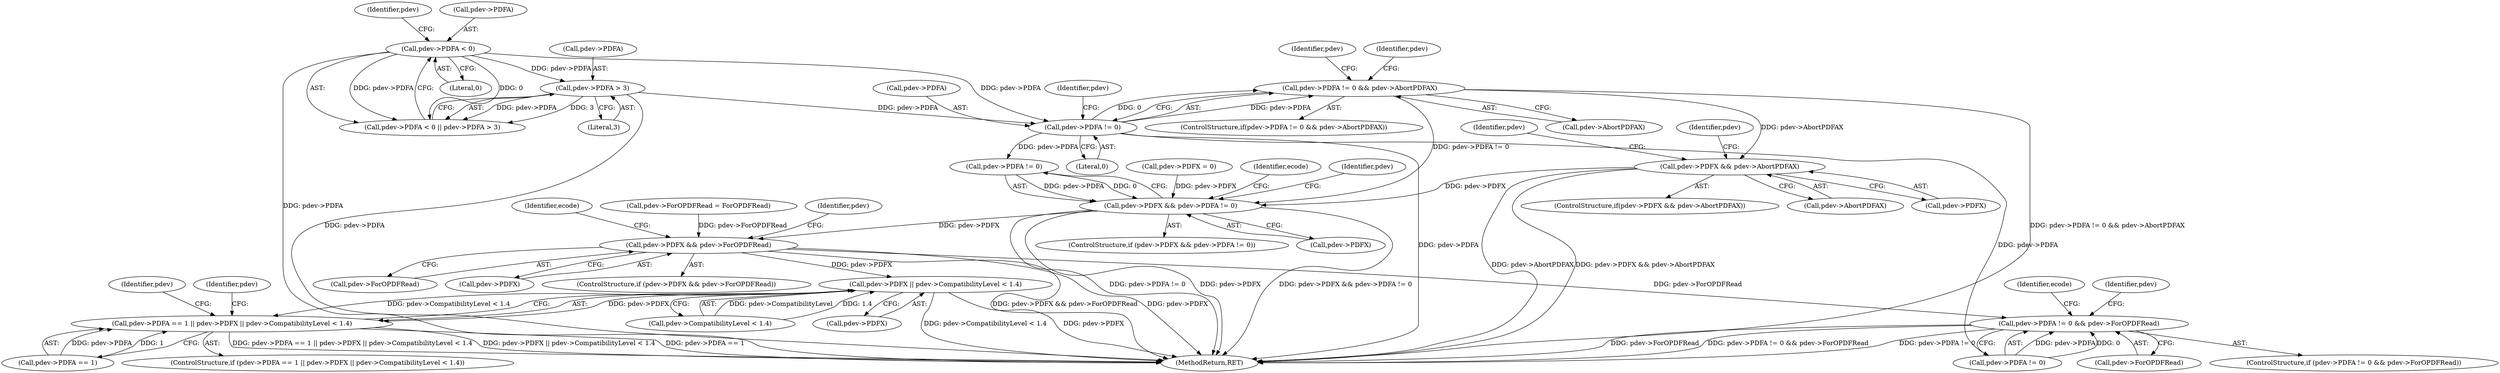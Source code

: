 digraph "0_ghostscript_c3476dde7743761a4e1d39a631716199b696b880@pointer" {
"1000732" [label="(Call,pdev->PDFA != 0 && pdev->AbortPDFAX)"];
"1000733" [label="(Call,pdev->PDFA != 0)"];
"1000711" [label="(Call,pdev->PDFA < 0)"];
"1000716" [label="(Call,pdev->PDFA > 3)"];
"1000747" [label="(Call,pdev->PDFX && pdev->AbortPDFAX)"];
"1000760" [label="(Call,pdev->PDFX && pdev->PDFA != 0)"];
"1000780" [label="(Call,pdev->PDFX && pdev->ForOPDFRead)"];
"1000798" [label="(Call,pdev->PDFA != 0 && pdev->ForOPDFRead)"];
"1000824" [label="(Call,pdev->PDFX || pdev->CompatibilityLevel < 1.4)"];
"1000818" [label="(Call,pdev->PDFA == 1 || pdev->PDFX || pdev->CompatibilityLevel < 1.4)"];
"1000761" [label="(Call,pdev->PDFX)"];
"1000797" [label="(ControlStructure,if (pdev->PDFA != 0 && pdev->ForOPDFRead))"];
"1000711" [label="(Call,pdev->PDFA < 0)"];
"1000781" [label="(Call,pdev->PDFX)"];
"1000751" [label="(Call,pdev->AbortPDFAX)"];
"1000809" [label="(Identifier,ecode)"];
"1000828" [label="(Call,pdev->CompatibilityLevel < 1.4)"];
"1000715" [label="(Literal,0)"];
"1000798" [label="(Call,pdev->PDFA != 0 && pdev->ForOPDFRead)"];
"1001549" [label="(MethodReturn,RET)"];
"1000780" [label="(Call,pdev->PDFX && pdev->ForOPDFRead)"];
"1000756" [label="(Identifier,pdev)"];
"1000743" [label="(Identifier,pdev)"];
"1000764" [label="(Call,pdev->PDFA != 0)"];
"1000784" [label="(Call,pdev->ForOPDFRead)"];
"1000716" [label="(Call,pdev->PDFA > 3)"];
"1000836" [label="(Identifier,pdev)"];
"1000759" [label="(ControlStructure,if (pdev->PDFX && pdev->PDFA != 0))"];
"1000821" [label="(Identifier,pdev)"];
"1000760" [label="(Call,pdev->PDFX && pdev->PDFA != 0)"];
"1000738" [label="(Call,pdev->AbortPDFAX)"];
"1000739" [label="(Identifier,pdev)"];
"1000746" [label="(ControlStructure,if(pdev->PDFX && pdev->AbortPDFAX))"];
"1000754" [label="(Call,pdev->PDFX = 0)"];
"1000818" [label="(Call,pdev->PDFA == 1 || pdev->PDFX || pdev->CompatibilityLevel < 1.4)"];
"1000819" [label="(Call,pdev->PDFA == 1)"];
"1000779" [label="(ControlStructure,if (pdev->PDFX && pdev->ForOPDFRead))"];
"1000804" [label="(Call,pdev->ForOPDFRead)"];
"1000825" [label="(Call,pdev->PDFX)"];
"1000824" [label="(Call,pdev->PDFX || pdev->CompatibilityLevel < 1.4)"];
"1000718" [label="(Identifier,pdev)"];
"1000789" [label="(Identifier,ecode)"];
"1000734" [label="(Call,pdev->PDFA)"];
"1000586" [label="(Call,pdev->ForOPDFRead = ForOPDFRead)"];
"1000817" [label="(ControlStructure,if (pdev->PDFA == 1 || pdev->PDFX || pdev->CompatibilityLevel < 1.4))"];
"1000801" [label="(Identifier,pdev)"];
"1000732" [label="(Call,pdev->PDFA != 0 && pdev->AbortPDFAX)"];
"1000747" [label="(Call,pdev->PDFX && pdev->AbortPDFAX)"];
"1000717" [label="(Call,pdev->PDFA)"];
"1000771" [label="(Identifier,ecode)"];
"1000749" [label="(Identifier,pdev)"];
"1000733" [label="(Call,pdev->PDFA != 0)"];
"1000799" [label="(Call,pdev->PDFA != 0)"];
"1000731" [label="(ControlStructure,if(pdev->PDFA != 0 && pdev->AbortPDFAX))"];
"1000720" [label="(Literal,3)"];
"1000782" [label="(Identifier,pdev)"];
"1000712" [label="(Call,pdev->PDFA)"];
"1000737" [label="(Literal,0)"];
"1000710" [label="(Call,pdev->PDFA < 0 || pdev->PDFA > 3)"];
"1000762" [label="(Identifier,pdev)"];
"1000846" [label="(Identifier,pdev)"];
"1000748" [label="(Call,pdev->PDFX)"];
"1000732" -> "1000731"  [label="AST: "];
"1000732" -> "1000733"  [label="CFG: "];
"1000732" -> "1000738"  [label="CFG: "];
"1000733" -> "1000732"  [label="AST: "];
"1000738" -> "1000732"  [label="AST: "];
"1000743" -> "1000732"  [label="CFG: "];
"1000749" -> "1000732"  [label="CFG: "];
"1000732" -> "1001549"  [label="DDG: pdev->PDFA != 0 && pdev->AbortPDFAX"];
"1000733" -> "1000732"  [label="DDG: pdev->PDFA"];
"1000733" -> "1000732"  [label="DDG: 0"];
"1000732" -> "1000747"  [label="DDG: pdev->AbortPDFAX"];
"1000732" -> "1000760"  [label="DDG: pdev->PDFA != 0"];
"1000733" -> "1000737"  [label="CFG: "];
"1000734" -> "1000733"  [label="AST: "];
"1000737" -> "1000733"  [label="AST: "];
"1000739" -> "1000733"  [label="CFG: "];
"1000733" -> "1001549"  [label="DDG: pdev->PDFA"];
"1000711" -> "1000733"  [label="DDG: pdev->PDFA"];
"1000716" -> "1000733"  [label="DDG: pdev->PDFA"];
"1000733" -> "1000764"  [label="DDG: pdev->PDFA"];
"1000733" -> "1000799"  [label="DDG: pdev->PDFA"];
"1000711" -> "1000710"  [label="AST: "];
"1000711" -> "1000715"  [label="CFG: "];
"1000712" -> "1000711"  [label="AST: "];
"1000715" -> "1000711"  [label="AST: "];
"1000718" -> "1000711"  [label="CFG: "];
"1000710" -> "1000711"  [label="CFG: "];
"1000711" -> "1001549"  [label="DDG: pdev->PDFA"];
"1000711" -> "1000710"  [label="DDG: pdev->PDFA"];
"1000711" -> "1000710"  [label="DDG: 0"];
"1000711" -> "1000716"  [label="DDG: pdev->PDFA"];
"1000716" -> "1000710"  [label="AST: "];
"1000716" -> "1000720"  [label="CFG: "];
"1000717" -> "1000716"  [label="AST: "];
"1000720" -> "1000716"  [label="AST: "];
"1000710" -> "1000716"  [label="CFG: "];
"1000716" -> "1001549"  [label="DDG: pdev->PDFA"];
"1000716" -> "1000710"  [label="DDG: pdev->PDFA"];
"1000716" -> "1000710"  [label="DDG: 3"];
"1000747" -> "1000746"  [label="AST: "];
"1000747" -> "1000748"  [label="CFG: "];
"1000747" -> "1000751"  [label="CFG: "];
"1000748" -> "1000747"  [label="AST: "];
"1000751" -> "1000747"  [label="AST: "];
"1000756" -> "1000747"  [label="CFG: "];
"1000762" -> "1000747"  [label="CFG: "];
"1000747" -> "1001549"  [label="DDG: pdev->AbortPDFAX"];
"1000747" -> "1001549"  [label="DDG: pdev->PDFX && pdev->AbortPDFAX"];
"1000747" -> "1000760"  [label="DDG: pdev->PDFX"];
"1000760" -> "1000759"  [label="AST: "];
"1000760" -> "1000761"  [label="CFG: "];
"1000760" -> "1000764"  [label="CFG: "];
"1000761" -> "1000760"  [label="AST: "];
"1000764" -> "1000760"  [label="AST: "];
"1000771" -> "1000760"  [label="CFG: "];
"1000782" -> "1000760"  [label="CFG: "];
"1000760" -> "1001549"  [label="DDG: pdev->PDFX && pdev->PDFA != 0"];
"1000760" -> "1001549"  [label="DDG: pdev->PDFA != 0"];
"1000760" -> "1001549"  [label="DDG: pdev->PDFX"];
"1000754" -> "1000760"  [label="DDG: pdev->PDFX"];
"1000764" -> "1000760"  [label="DDG: pdev->PDFA"];
"1000764" -> "1000760"  [label="DDG: 0"];
"1000760" -> "1000780"  [label="DDG: pdev->PDFX"];
"1000780" -> "1000779"  [label="AST: "];
"1000780" -> "1000781"  [label="CFG: "];
"1000780" -> "1000784"  [label="CFG: "];
"1000781" -> "1000780"  [label="AST: "];
"1000784" -> "1000780"  [label="AST: "];
"1000789" -> "1000780"  [label="CFG: "];
"1000801" -> "1000780"  [label="CFG: "];
"1000780" -> "1001549"  [label="DDG: pdev->PDFX && pdev->ForOPDFRead"];
"1000780" -> "1001549"  [label="DDG: pdev->PDFX"];
"1000586" -> "1000780"  [label="DDG: pdev->ForOPDFRead"];
"1000780" -> "1000798"  [label="DDG: pdev->ForOPDFRead"];
"1000780" -> "1000824"  [label="DDG: pdev->PDFX"];
"1000798" -> "1000797"  [label="AST: "];
"1000798" -> "1000799"  [label="CFG: "];
"1000798" -> "1000804"  [label="CFG: "];
"1000799" -> "1000798"  [label="AST: "];
"1000804" -> "1000798"  [label="AST: "];
"1000809" -> "1000798"  [label="CFG: "];
"1000821" -> "1000798"  [label="CFG: "];
"1000798" -> "1001549"  [label="DDG: pdev->PDFA != 0"];
"1000798" -> "1001549"  [label="DDG: pdev->ForOPDFRead"];
"1000798" -> "1001549"  [label="DDG: pdev->PDFA != 0 && pdev->ForOPDFRead"];
"1000799" -> "1000798"  [label="DDG: pdev->PDFA"];
"1000799" -> "1000798"  [label="DDG: 0"];
"1000824" -> "1000818"  [label="AST: "];
"1000824" -> "1000825"  [label="CFG: "];
"1000824" -> "1000828"  [label="CFG: "];
"1000825" -> "1000824"  [label="AST: "];
"1000828" -> "1000824"  [label="AST: "];
"1000818" -> "1000824"  [label="CFG: "];
"1000824" -> "1001549"  [label="DDG: pdev->CompatibilityLevel < 1.4"];
"1000824" -> "1001549"  [label="DDG: pdev->PDFX"];
"1000824" -> "1000818"  [label="DDG: pdev->PDFX"];
"1000824" -> "1000818"  [label="DDG: pdev->CompatibilityLevel < 1.4"];
"1000828" -> "1000824"  [label="DDG: pdev->CompatibilityLevel"];
"1000828" -> "1000824"  [label="DDG: 1.4"];
"1000818" -> "1000817"  [label="AST: "];
"1000818" -> "1000819"  [label="CFG: "];
"1000819" -> "1000818"  [label="AST: "];
"1000836" -> "1000818"  [label="CFG: "];
"1000846" -> "1000818"  [label="CFG: "];
"1000818" -> "1001549"  [label="DDG: pdev->PDFA == 1 || pdev->PDFX || pdev->CompatibilityLevel < 1.4"];
"1000818" -> "1001549"  [label="DDG: pdev->PDFX || pdev->CompatibilityLevel < 1.4"];
"1000818" -> "1001549"  [label="DDG: pdev->PDFA == 1"];
"1000819" -> "1000818"  [label="DDG: pdev->PDFA"];
"1000819" -> "1000818"  [label="DDG: 1"];
}
